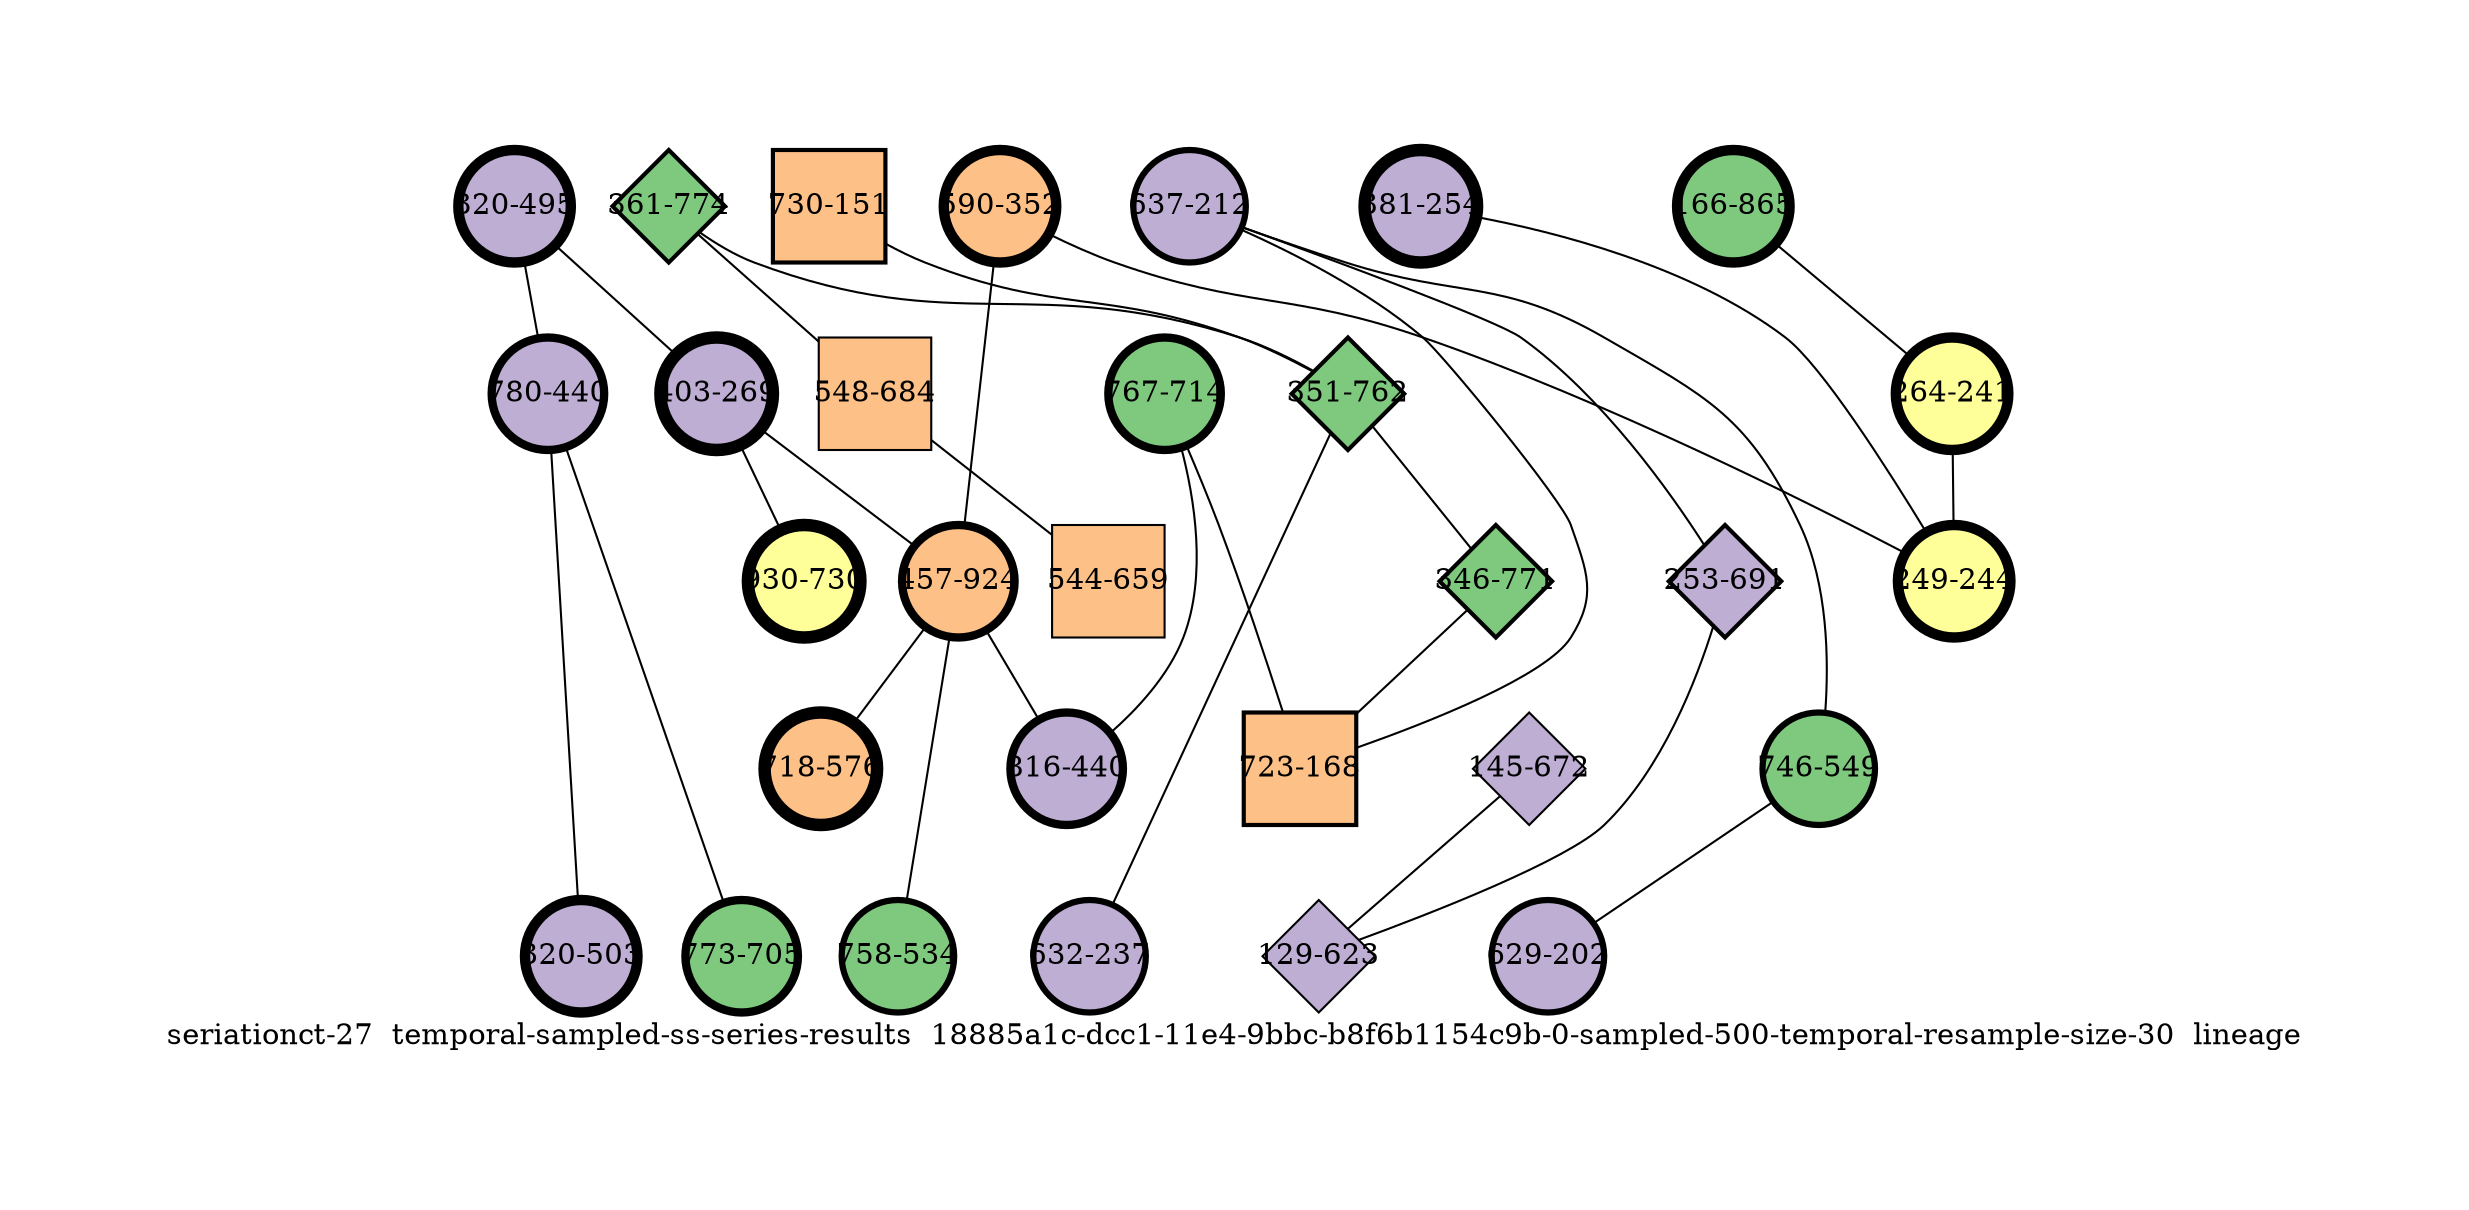 strict graph "seriationct-27  temporal-sampled-ss-series-results  18885a1c-dcc1-11e4-9bbc-b8f6b1154c9b-0-sampled-500-temporal-resample-size-30  lineage" {
labelloc=b;
ratio=auto;
pad="1.0";
label="seriationct-27  temporal-sampled-ss-series-results  18885a1c-dcc1-11e4-9bbc-b8f6b1154c9b-0-sampled-500-temporal-resample-size-30  lineage";
node [width="0.75", style=filled, fixedsize=true, height="0.75", shape=circle, label=""];
0 [xCoordinate="495.0", appears_in_slice=5, yCoordinate="320.0", colorscheme=accent6, lineage_id=0, short_label="320-495", label="320-495", shape=circle, cluster_id=1, fillcolor=2, size="500.0", id=3, penwidth="5.0"];
1 [xCoordinate="151.0", appears_in_slice=2, yCoordinate="730.0", colorscheme=accent6, lineage_id=1, short_label="730-151", label="730-151", shape=square, cluster_id=2, fillcolor=3, size="500.0", id=1, penwidth="2.0"];
2 [xCoordinate="774.0", appears_in_slice=2, yCoordinate="361.0", colorscheme=accent6, lineage_id=2, short_label="361-774", label="361-774", shape=diamond, cluster_id=0, fillcolor=1, size="500.0", id=2, penwidth="2.0"];
3 [xCoordinate="254.0", appears_in_slice=6, yCoordinate="381.0", colorscheme=accent6, lineage_id=0, short_label="381-254", label="381-254", shape=circle, cluster_id=1, fillcolor=2, size="500.0", id=20, penwidth="6.0"];
4 [xCoordinate="212.0", appears_in_slice=3, yCoordinate="637.0", colorscheme=accent6, lineage_id=0, short_label="637-212", label="637-212", shape=circle, cluster_id=1, fillcolor=2, size="500.0", id=0, penwidth="3.0"];
5 [xCoordinate="440.0", appears_in_slice=4, yCoordinate="780.0", colorscheme=accent6, lineage_id=0, short_label="780-440", label="780-440", shape=circle, cluster_id=1, fillcolor=2, size="500.0", id=4, penwidth="4.0"];
6 [xCoordinate="352.0", appears_in_slice=5, yCoordinate="590.0", colorscheme=accent6, lineage_id=0, short_label="590-352", label="590-352", shape=circle, cluster_id=2, fillcolor=3, size="500.0", id=5, penwidth="5.0"];
7 [xCoordinate="269.0", appears_in_slice=6, yCoordinate="403.0", colorscheme=accent6, lineage_id=0, short_label="403-269", label="403-269", shape=circle, cluster_id=1, fillcolor=2, size="500.0", id=13, penwidth="6.0"];
8 [xCoordinate="865.0", appears_in_slice=5, yCoordinate="166.0", colorscheme=accent6, lineage_id=0, short_label="166-865", label="166-865", shape=circle, cluster_id=0, fillcolor=1, size="500.0", id=6, penwidth="5.0"];
9 [xCoordinate="762.0", appears_in_slice=2, yCoordinate="351.0", colorscheme=accent6, lineage_id=2, short_label="351-762", label="351-762", shape=diamond, cluster_id=0, fillcolor=1, size="500.0", id=8, penwidth="2.0"];
10 [xCoordinate="924.0", appears_in_slice=4, yCoordinate="457.0", colorscheme=accent6, lineage_id=0, short_label="457-924", label="457-924", shape=circle, cluster_id=2, fillcolor=3, size="500.0", id=9, penwidth="4.0"];
11 [xCoordinate="684.0", appears_in_slice=1, yCoordinate="548.0", colorscheme=accent6, lineage_id=1, short_label="548-684", label="548-684", shape=square, cluster_id=2, fillcolor=3, size="500.0", id=10, penwidth="1.0"];
12 [xCoordinate="705.0", appears_in_slice=4, yCoordinate="773.0", colorscheme=accent6, lineage_id=0, short_label="773-705", label="773-705", shape=circle, cluster_id=0, fillcolor=1, size="500.0", id=11, penwidth="4.0"];
13 [xCoordinate="691.0", appears_in_slice=2, yCoordinate="253.0", colorscheme=accent6, lineage_id=2, short_label="253-691", label="253-691", shape=diamond, cluster_id=1, fillcolor=2, size="500.0", id=12, penwidth="2.0"];
14 [xCoordinate="714.0", appears_in_slice=4, yCoordinate="767.0", colorscheme=accent6, lineage_id=0, short_label="767-714", label="767-714", shape=circle, cluster_id=0, fillcolor=1, size="500.0", id=7, penwidth="4.0"];
15 [xCoordinate="534.0", appears_in_slice=3, yCoordinate="758.0", colorscheme=accent6, lineage_id=0, short_label="758-534", label="758-534", shape=circle, cluster_id=0, fillcolor=1, size="500.0", id=14, penwidth="3.0"];
16 [xCoordinate="241.0", appears_in_slice=5, yCoordinate="264.0", colorscheme=accent6, lineage_id=0, short_label="264-241", label="264-241", shape=circle, cluster_id=3, fillcolor=4, size="500.0", id=15, penwidth="5.0"];
17 [xCoordinate="549.0", appears_in_slice=3, yCoordinate="746.0", colorscheme=accent6, lineage_id=0, short_label="746-549", label="746-549", shape=circle, cluster_id=0, fillcolor=1, size="500.0", id=16, penwidth="3.0"];
18 [xCoordinate="672.0", appears_in_slice=1, yCoordinate="145.0", colorscheme=accent6, lineage_id=2, short_label="145-672", label="145-672", shape=diamond, cluster_id=1, fillcolor=2, size="500.0", id=17, penwidth="1.0"];
19 [xCoordinate="440.0", appears_in_slice=4, yCoordinate="816.0", colorscheme=accent6, lineage_id=0, short_label="816-440", label="816-440", shape=circle, cluster_id=1, fillcolor=2, size="500.0", id=18, penwidth="4.0"];
20 [xCoordinate="771.0", appears_in_slice=2, yCoordinate="346.0", colorscheme=accent6, lineage_id=2, short_label="346-771", label="346-771", shape=diamond, cluster_id=0, fillcolor=1, size="500.0", id=19, penwidth="2.0"];
21 [xCoordinate="503.0", appears_in_slice=5, yCoordinate="320.0", colorscheme=accent6, lineage_id=0, short_label="320-503", label="320-503", shape=circle, cluster_id=1, fillcolor=2, size="500.0", id=26, penwidth="5.0"];
22 [xCoordinate="202.0", appears_in_slice=3, yCoordinate="629.0", colorscheme=accent6, lineage_id=0, short_label="629-202", label="629-202", shape=circle, cluster_id=1, fillcolor=2, size="500.0", id=21, penwidth="3.0"];
23 [xCoordinate="237.0", appears_in_slice=3, yCoordinate="632.0", colorscheme=accent6, lineage_id=0, short_label="632-237", label="632-237", shape=circle, cluster_id=1, fillcolor=2, size="500.0", id=22, penwidth="3.0"];
24 [xCoordinate="623.0", appears_in_slice=1, yCoordinate="129.0", colorscheme=accent6, lineage_id=2, short_label="129-623", label="129-623", shape=diamond, cluster_id=1, fillcolor=2, size="500.0", id=23, penwidth="1.0"];
25 [xCoordinate="576.0", appears_in_slice=6, yCoordinate="718.0", colorscheme=accent6, lineage_id=0, short_label="718-576", label="718-576", shape=circle, cluster_id=2, fillcolor=3, size="500.0", id=24, penwidth="6.0"];
26 [xCoordinate="168.0", appears_in_slice=2, yCoordinate="723.0", colorscheme=accent6, lineage_id=1, short_label="723-168", label="723-168", shape=square, cluster_id=2, fillcolor=3, size="500.0", id=25, penwidth="2.0"];
27 [xCoordinate="659.0", appears_in_slice=1, yCoordinate="544.0", colorscheme=accent6, lineage_id=1, short_label="544-659", label="544-659", shape=square, cluster_id=2, fillcolor=3, size="500.0", id=27, penwidth="1.0"];
28 [xCoordinate="730.0", appears_in_slice=6, yCoordinate="930.0", colorscheme=accent6, lineage_id=0, short_label="930-730", label="930-730", shape=circle, cluster_id=3, fillcolor=4, size="500.0", id=28, penwidth="6.0"];
29 [xCoordinate="244.0", appears_in_slice=5, yCoordinate="249.0", colorscheme=accent6, lineage_id=0, short_label="249-244", label="249-244", shape=circle, cluster_id=3, fillcolor=4, size="500.0", id=29, penwidth="5.0"];
0 -- 5  [inverseweight="4.86331623935", weight="0.2056210106"];
0 -- 7  [inverseweight="2.39599494365", weight="0.417363151224"];
1 -- 9  [inverseweight="39.5284707521", weight="0.0252982212813"];
2 -- 9  [inverseweight="24.8759297552", weight="0.0401995024845"];
2 -- 11  [inverseweight="3.73155110576", weight="0.267985074211"];
3 -- 29  [inverseweight="2.09122663581", weight="0.478188247451"];
4 -- 17  [inverseweight="4.01583756657", weight="0.249014055828"];
4 -- 26  [inverseweight="3.44100057923", weight="0.290613144919"];
4 -- 13  [inverseweight="3.13727902569", weight="0.31874754901"];
5 -- 12  [inverseweight="51.5710623129", weight="0.0193907194297"];
5 -- 21  [inverseweight="10.3717476706", weight="0.0964157663456"];
6 -- 10  [inverseweight="1.84772505863", weight="0.541206060572"];
6 -- 29  [inverseweight="19.8889321044", weight="0.0502792203599"];
7 -- 10  [inverseweight="2.09419606218", weight="0.477510209315"];
7 -- 28  [inverseweight="19.7642353761", weight="0.0505964425627"];
8 -- 16  [inverseweight="20.9426954146", weight="0.0477493455453"];
9 -- 20  [inverseweight="2.5506884472", weight="0.392051017088"];
9 -- 23  [inverseweight="4.52567456813", weight="0.220961535114"];
10 -- 19  [inverseweight="2.25211516639", weight="0.444027026204"];
10 -- 25  [inverseweight="1.81133266093", weight="0.552079704391"];
10 -- 15  [inverseweight="2.11818774211", weight="0.472101683962"];
11 -- 27  [inverseweight="14.3739893644", weight="0.0695701085237"];
13 -- 24  [inverseweight="5.85526660456", weight="0.170786416322"];
14 -- 26  [inverseweight="2.32379744389", weight="0.430330105849"];
14 -- 19  [inverseweight="2.03299069937", weight="0.491886165693"];
16 -- 29  [inverseweight="21.8844054766", weight="0.0456946386352"];
17 -- 22  [inverseweight="20.1783578068", weight="0.0495580467735"];
18 -- 24  [inverseweight="21.7597069945", weight="0.0459565011723"];
20 -- 26  [inverseweight="10.3142124626", weight="0.0969535971483"];
}
